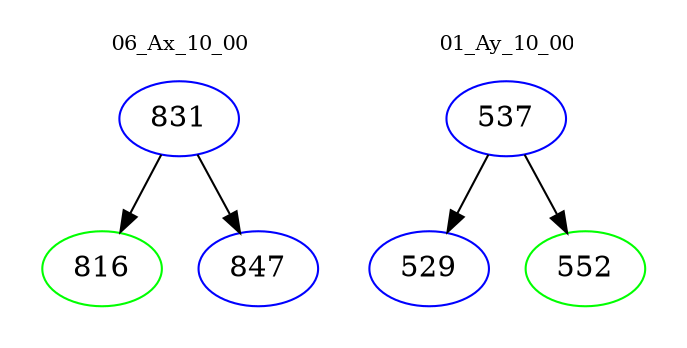 digraph{
subgraph cluster_0 {
color = white
label = "06_Ax_10_00";
fontsize=10;
T0_831 [label="831", color="blue"]
T0_831 -> T0_816 [color="black"]
T0_816 [label="816", color="green"]
T0_831 -> T0_847 [color="black"]
T0_847 [label="847", color="blue"]
}
subgraph cluster_1 {
color = white
label = "01_Ay_10_00";
fontsize=10;
T1_537 [label="537", color="blue"]
T1_537 -> T1_529 [color="black"]
T1_529 [label="529", color="blue"]
T1_537 -> T1_552 [color="black"]
T1_552 [label="552", color="green"]
}
}
